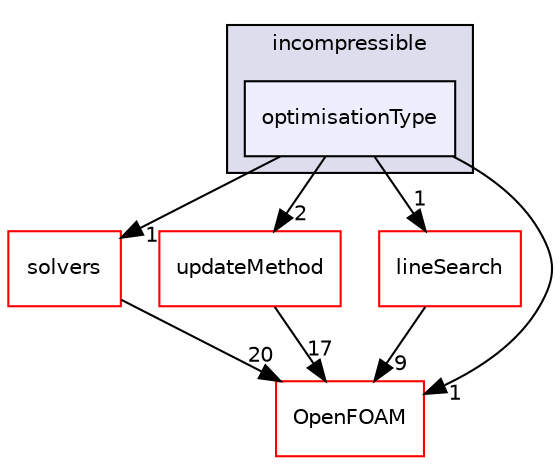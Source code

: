 digraph "src/optimisation/adjointOptimisation/adjoint/optimisation/optimisationType/incompressible/optimisationType" {
  bgcolor=transparent;
  compound=true
  node [ fontsize="10", fontname="Helvetica"];
  edge [ labelfontsize="10", labelfontname="Helvetica"];
  subgraph clusterdir_5cb6b0a19a69e2fe459970b9bde2b78d {
    graph [ bgcolor="#ddddee", pencolor="black", label="incompressible" fontname="Helvetica", fontsize="10", URL="dir_5cb6b0a19a69e2fe459970b9bde2b78d.html"]
  dir_de482275713ca43e6ff2bbecf4da80c4 [shape=box, label="optimisationType", style="filled", fillcolor="#eeeeff", pencolor="black", URL="dir_de482275713ca43e6ff2bbecf4da80c4.html"];
  }
  dir_f1ea2e00111d8324be054b4e32e6ee53 [shape=box label="solvers" color="red" URL="dir_f1ea2e00111d8324be054b4e32e6ee53.html"];
  dir_442e213e33281933d117f57865442da6 [shape=box label="updateMethod" color="red" URL="dir_442e213e33281933d117f57865442da6.html"];
  dir_94bdc59c3d8ff9322af9116bfe52aa58 [shape=box label="lineSearch" color="red" URL="dir_94bdc59c3d8ff9322af9116bfe52aa58.html"];
  dir_c5473ff19b20e6ec4dfe5c310b3778a8 [shape=box label="OpenFOAM" color="red" URL="dir_c5473ff19b20e6ec4dfe5c310b3778a8.html"];
  dir_f1ea2e00111d8324be054b4e32e6ee53->dir_c5473ff19b20e6ec4dfe5c310b3778a8 [headlabel="20", labeldistance=1.5 headhref="dir_002894_002151.html"];
  dir_442e213e33281933d117f57865442da6->dir_c5473ff19b20e6ec4dfe5c310b3778a8 [headlabel="17", labeldistance=1.5 headhref="dir_002872_002151.html"];
  dir_94bdc59c3d8ff9322af9116bfe52aa58->dir_c5473ff19b20e6ec4dfe5c310b3778a8 [headlabel="9", labeldistance=1.5 headhref="dir_002851_002151.html"];
  dir_de482275713ca43e6ff2bbecf4da80c4->dir_f1ea2e00111d8324be054b4e32e6ee53 [headlabel="1", labeldistance=1.5 headhref="dir_002864_002894.html"];
  dir_de482275713ca43e6ff2bbecf4da80c4->dir_442e213e33281933d117f57865442da6 [headlabel="2", labeldistance=1.5 headhref="dir_002864_002872.html"];
  dir_de482275713ca43e6ff2bbecf4da80c4->dir_94bdc59c3d8ff9322af9116bfe52aa58 [headlabel="1", labeldistance=1.5 headhref="dir_002864_002851.html"];
  dir_de482275713ca43e6ff2bbecf4da80c4->dir_c5473ff19b20e6ec4dfe5c310b3778a8 [headlabel="1", labeldistance=1.5 headhref="dir_002864_002151.html"];
}
